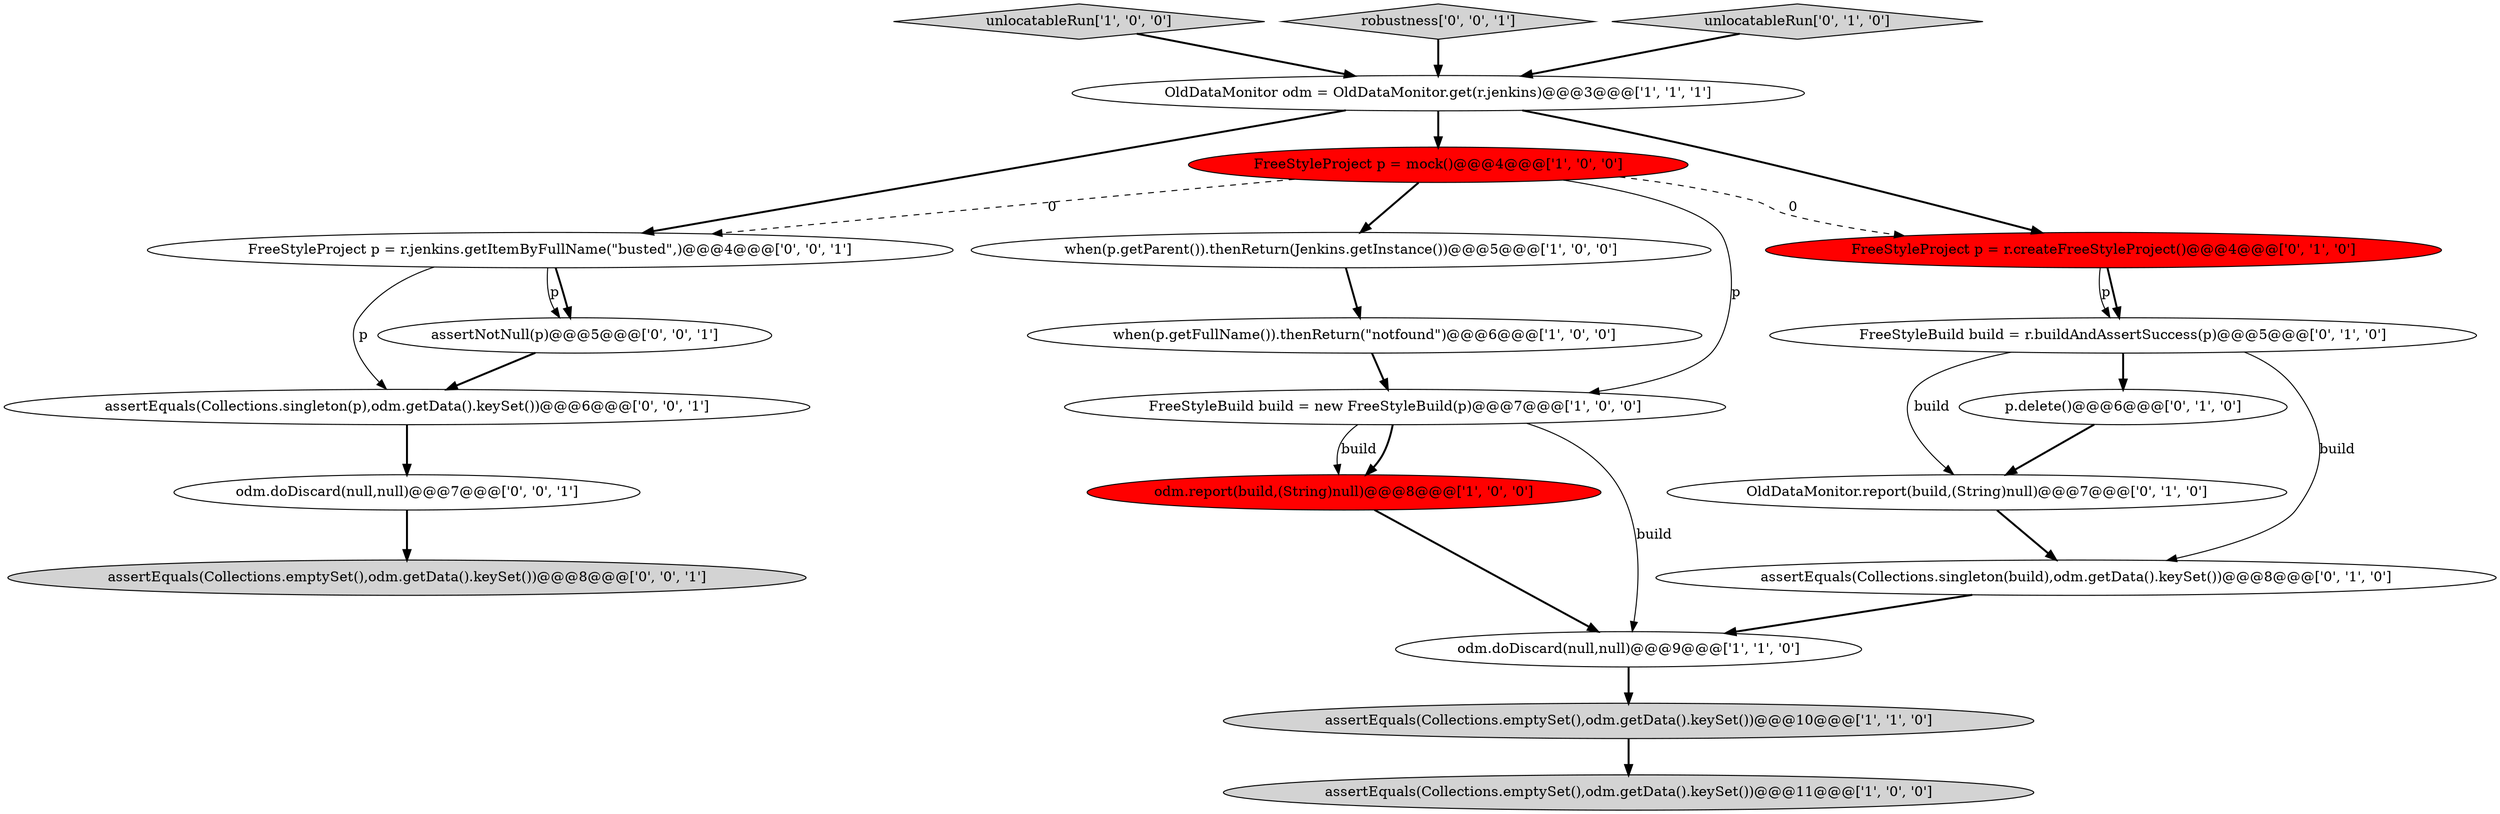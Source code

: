 digraph {
2 [style = filled, label = "unlocatableRun['1', '0', '0']", fillcolor = lightgray, shape = diamond image = "AAA0AAABBB1BBB"];
19 [style = filled, label = "FreeStyleProject p = r.jenkins.getItemByFullName(\"busted\",)@@@4@@@['0', '0', '1']", fillcolor = white, shape = ellipse image = "AAA0AAABBB3BBB"];
5 [style = filled, label = "when(p.getParent()).thenReturn(Jenkins.getInstance())@@@5@@@['1', '0', '0']", fillcolor = white, shape = ellipse image = "AAA0AAABBB1BBB"];
14 [style = filled, label = "FreeStyleProject p = r.createFreeStyleProject()@@@4@@@['0', '1', '0']", fillcolor = red, shape = ellipse image = "AAA1AAABBB2BBB"];
6 [style = filled, label = "FreeStyleProject p = mock()@@@4@@@['1', '0', '0']", fillcolor = red, shape = ellipse image = "AAA1AAABBB1BBB"];
7 [style = filled, label = "FreeStyleBuild build = new FreeStyleBuild(p)@@@7@@@['1', '0', '0']", fillcolor = white, shape = ellipse image = "AAA0AAABBB1BBB"];
16 [style = filled, label = "assertEquals(Collections.emptySet(),odm.getData().keySet())@@@8@@@['0', '0', '1']", fillcolor = lightgray, shape = ellipse image = "AAA0AAABBB3BBB"];
4 [style = filled, label = "odm.doDiscard(null,null)@@@9@@@['1', '1', '0']", fillcolor = white, shape = ellipse image = "AAA0AAABBB1BBB"];
10 [style = filled, label = "p.delete()@@@6@@@['0', '1', '0']", fillcolor = white, shape = ellipse image = "AAA0AAABBB2BBB"];
17 [style = filled, label = "assertNotNull(p)@@@5@@@['0', '0', '1']", fillcolor = white, shape = ellipse image = "AAA0AAABBB3BBB"];
11 [style = filled, label = "FreeStyleBuild build = r.buildAndAssertSuccess(p)@@@5@@@['0', '1', '0']", fillcolor = white, shape = ellipse image = "AAA0AAABBB2BBB"];
1 [style = filled, label = "when(p.getFullName()).thenReturn(\"notfound\")@@@6@@@['1', '0', '0']", fillcolor = white, shape = ellipse image = "AAA0AAABBB1BBB"];
8 [style = filled, label = "assertEquals(Collections.emptySet(),odm.getData().keySet())@@@11@@@['1', '0', '0']", fillcolor = lightgray, shape = ellipse image = "AAA0AAABBB1BBB"];
12 [style = filled, label = "assertEquals(Collections.singleton(build),odm.getData().keySet())@@@8@@@['0', '1', '0']", fillcolor = white, shape = ellipse image = "AAA0AAABBB2BBB"];
15 [style = filled, label = "OldDataMonitor.report(build,(String)null)@@@7@@@['0', '1', '0']", fillcolor = white, shape = ellipse image = "AAA0AAABBB2BBB"];
9 [style = filled, label = "assertEquals(Collections.emptySet(),odm.getData().keySet())@@@10@@@['1', '1', '0']", fillcolor = lightgray, shape = ellipse image = "AAA0AAABBB1BBB"];
21 [style = filled, label = "robustness['0', '0', '1']", fillcolor = lightgray, shape = diamond image = "AAA0AAABBB3BBB"];
20 [style = filled, label = "assertEquals(Collections.singleton(p),odm.getData().keySet())@@@6@@@['0', '0', '1']", fillcolor = white, shape = ellipse image = "AAA0AAABBB3BBB"];
18 [style = filled, label = "odm.doDiscard(null,null)@@@7@@@['0', '0', '1']", fillcolor = white, shape = ellipse image = "AAA0AAABBB3BBB"];
3 [style = filled, label = "odm.report(build,(String)null)@@@8@@@['1', '0', '0']", fillcolor = red, shape = ellipse image = "AAA1AAABBB1BBB"];
0 [style = filled, label = "OldDataMonitor odm = OldDataMonitor.get(r.jenkins)@@@3@@@['1', '1', '1']", fillcolor = white, shape = ellipse image = "AAA0AAABBB1BBB"];
13 [style = filled, label = "unlocatableRun['0', '1', '0']", fillcolor = lightgray, shape = diamond image = "AAA0AAABBB2BBB"];
7->4 [style = solid, label="build"];
4->9 [style = bold, label=""];
19->20 [style = solid, label="p"];
10->15 [style = bold, label=""];
21->0 [style = bold, label=""];
0->6 [style = bold, label=""];
0->19 [style = bold, label=""];
11->15 [style = solid, label="build"];
11->12 [style = solid, label="build"];
19->17 [style = bold, label=""];
6->14 [style = dashed, label="0"];
9->8 [style = bold, label=""];
1->7 [style = bold, label=""];
3->4 [style = bold, label=""];
7->3 [style = bold, label=""];
20->18 [style = bold, label=""];
5->1 [style = bold, label=""];
6->5 [style = bold, label=""];
0->14 [style = bold, label=""];
2->0 [style = bold, label=""];
6->7 [style = solid, label="p"];
12->4 [style = bold, label=""];
11->10 [style = bold, label=""];
19->17 [style = solid, label="p"];
7->3 [style = solid, label="build"];
6->19 [style = dashed, label="0"];
15->12 [style = bold, label=""];
14->11 [style = solid, label="p"];
14->11 [style = bold, label=""];
13->0 [style = bold, label=""];
17->20 [style = bold, label=""];
18->16 [style = bold, label=""];
}
